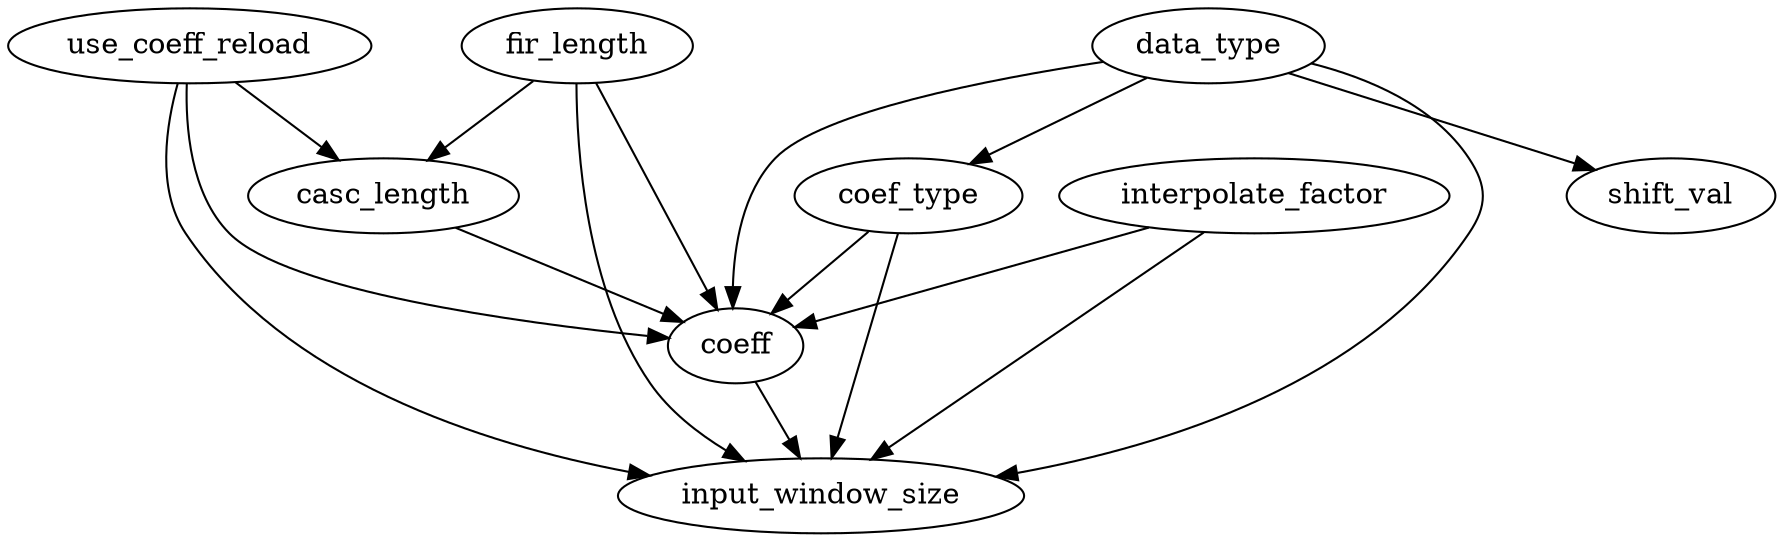 digraph G {
use_coeff_reload -> casc_length;
fir_length -> casc_length;
data_type -> coef_type;
use_coeff_reload -> coeff;
coef_type -> coeff;
fir_length -> coeff;
data_type -> coeff;
casc_length -> coeff;
interpolate_factor -> coeff;
data_type -> input_window_size;
coef_type -> input_window_size;
use_coeff_reload -> input_window_size;
coeff -> input_window_size;
fir_length -> input_window_size;
interpolate_factor -> input_window_size;
data_type -> shift_val;
}
